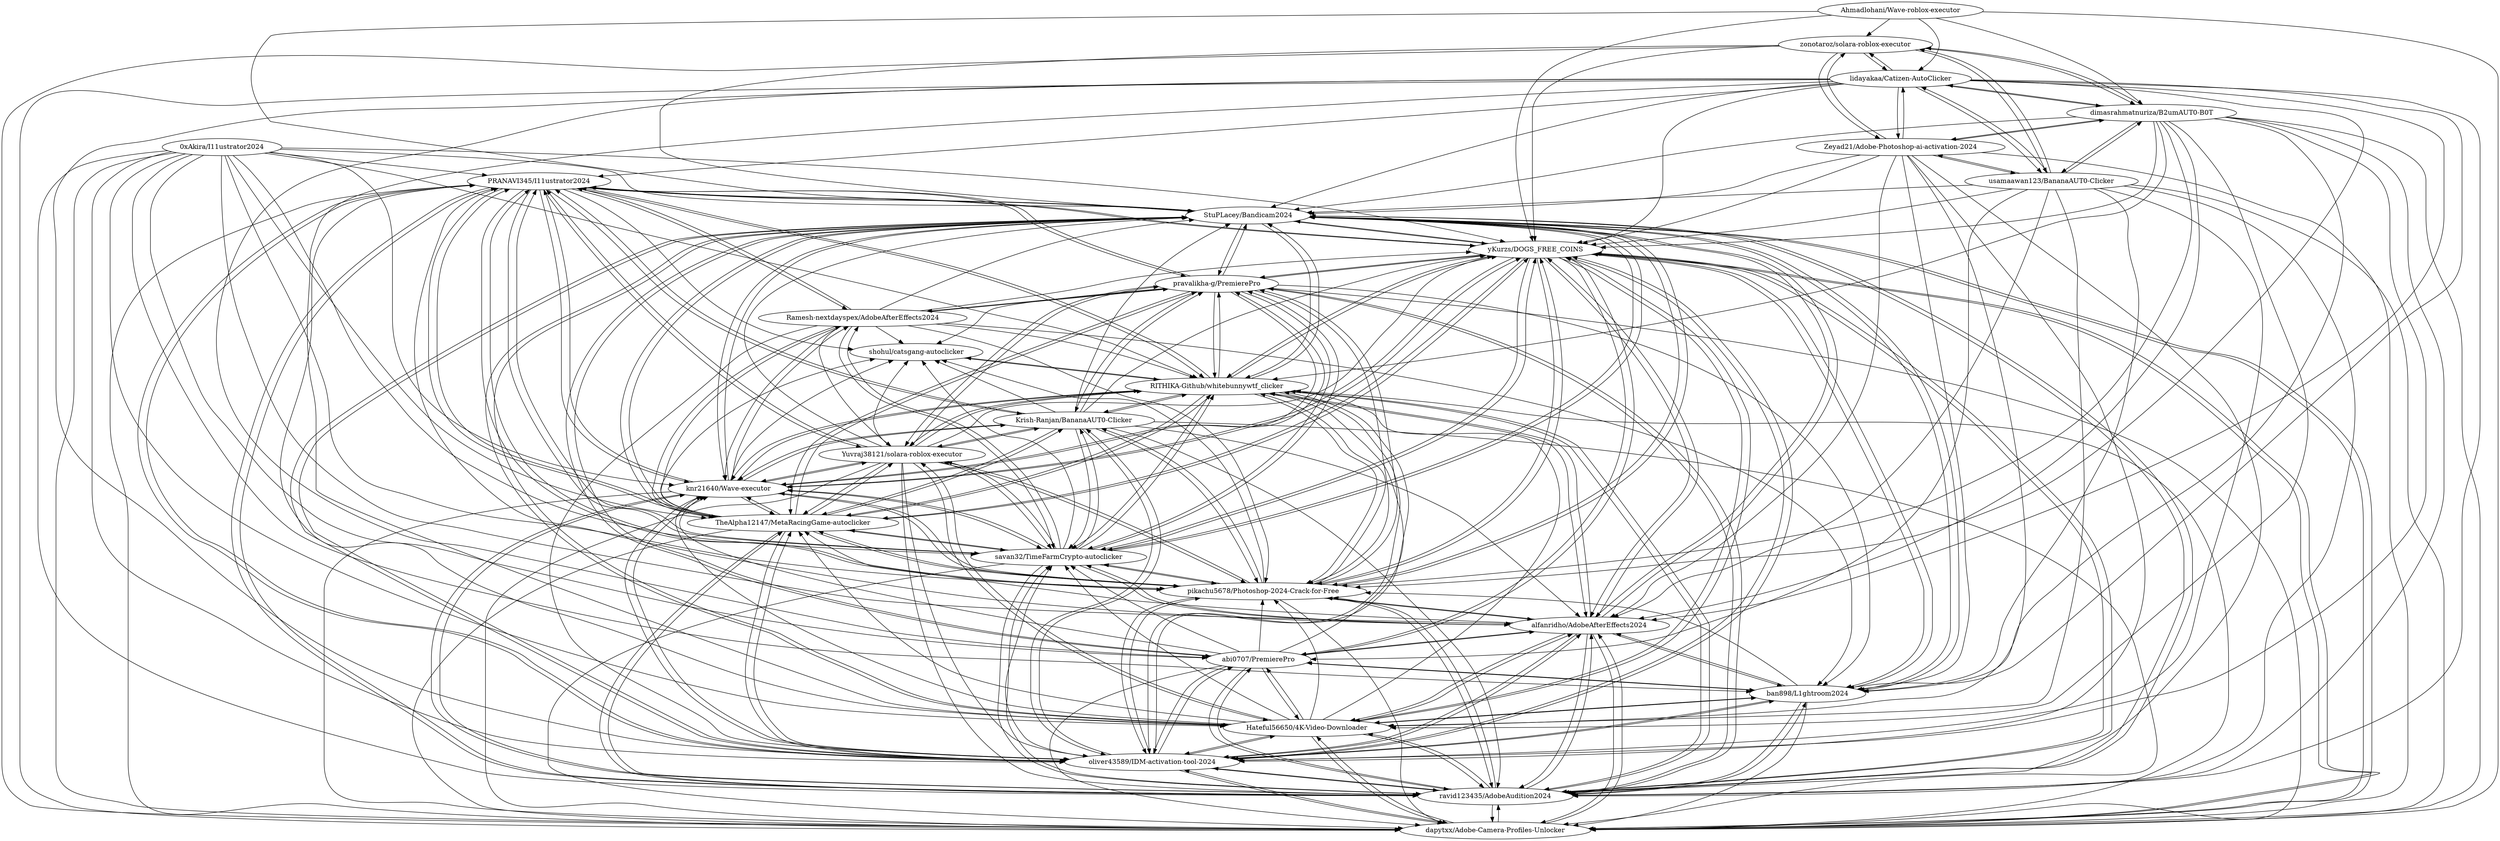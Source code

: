 digraph G {
"Ahmadlohani/Wave-roblox-executor" -> "zonotaroz/solara-roblox-executor"
"Ahmadlohani/Wave-roblox-executor" -> "lidayakaa/Catizen-AutoClicker"
"Ahmadlohani/Wave-roblox-executor" -> "StuPLacey/Bandicam2024"
"Ahmadlohani/Wave-roblox-executor" -> "yKurzs/DOGS_FREE_COINS"
"Ahmadlohani/Wave-roblox-executor" -> "dapytxx/Adobe-Camera-Profiles-Unlocker"
"Ahmadlohani/Wave-roblox-executor" -> "dimasrahmatnuriza/B2umAUT0-B0T"
"Zeyad21/Adobe-Photoshop-ai-activation-2024" -> "lidayakaa/Catizen-AutoClicker"
"Zeyad21/Adobe-Photoshop-ai-activation-2024" -> "zonotaroz/solara-roblox-executor"
"Zeyad21/Adobe-Photoshop-ai-activation-2024" -> "dimasrahmatnuriza/B2umAUT0-B0T"
"Zeyad21/Adobe-Photoshop-ai-activation-2024" -> "StuPLacey/Bandicam2024"
"Zeyad21/Adobe-Photoshop-ai-activation-2024" -> "usamaawan123/BananaAUT0-CIicker"
"Zeyad21/Adobe-Photoshop-ai-activation-2024" -> "yKurzs/DOGS_FREE_COINS"
"Zeyad21/Adobe-Photoshop-ai-activation-2024" -> "ravid123435/AdobeAudition2024"
"Zeyad21/Adobe-Photoshop-ai-activation-2024" -> "oliver43589/IDM-activation-tool-2024"
"Zeyad21/Adobe-Photoshop-ai-activation-2024" -> "Hateful56650/4K-Video-Downloader"
"Zeyad21/Adobe-Photoshop-ai-activation-2024" -> "dapytxx/Adobe-Camera-Profiles-Unlocker"
"Zeyad21/Adobe-Photoshop-ai-activation-2024" -> "ban898/L1ghtroom2024"
"Zeyad21/Adobe-Photoshop-ai-activation-2024" -> "alfanridho/AdobeAfterEffects2024"
"zonotaroz/solara-roblox-executor" -> "lidayakaa/Catizen-AutoClicker"
"zonotaroz/solara-roblox-executor" -> "usamaawan123/BananaAUT0-CIicker"
"zonotaroz/solara-roblox-executor" -> "dimasrahmatnuriza/B2umAUT0-B0T"
"zonotaroz/solara-roblox-executor" -> "dapytxx/Adobe-Camera-Profiles-Unlocker"
"zonotaroz/solara-roblox-executor" -> "Zeyad21/Adobe-Photoshop-ai-activation-2024"
"zonotaroz/solara-roblox-executor" -> "yKurzs/DOGS_FREE_COINS"
"zonotaroz/solara-roblox-executor" -> "StuPLacey/Bandicam2024"
"dimasrahmatnuriza/B2umAUT0-B0T" -> "lidayakaa/Catizen-AutoClicker"
"dimasrahmatnuriza/B2umAUT0-B0T" -> "zonotaroz/solara-roblox-executor"
"dimasrahmatnuriza/B2umAUT0-B0T" -> "yKurzs/DOGS_FREE_COINS"
"dimasrahmatnuriza/B2umAUT0-B0T" -> "StuPLacey/Bandicam2024"
"dimasrahmatnuriza/B2umAUT0-B0T" -> "Zeyad21/Adobe-Photoshop-ai-activation-2024"
"dimasrahmatnuriza/B2umAUT0-B0T" -> "usamaawan123/BananaAUT0-CIicker"
"dimasrahmatnuriza/B2umAUT0-B0T" -> "dapytxx/Adobe-Camera-Profiles-Unlocker"
"dimasrahmatnuriza/B2umAUT0-B0T" -> "ravid123435/AdobeAudition2024"
"dimasrahmatnuriza/B2umAUT0-B0T" -> "oliver43589/IDM-activation-tool-2024"
"dimasrahmatnuriza/B2umAUT0-B0T" -> "ban898/L1ghtroom2024"
"dimasrahmatnuriza/B2umAUT0-B0T" -> "alfanridho/AdobeAfterEffects2024"
"dimasrahmatnuriza/B2umAUT0-B0T" -> "Hateful56650/4K-Video-Downloader"
"dimasrahmatnuriza/B2umAUT0-B0T" -> "pikachu5678/Photoshop-2024-Crack-for-Free"
"dimasrahmatnuriza/B2umAUT0-B0T" -> "RITHIKA-Github/whitebunnywtf_clicker"
"lidayakaa/Catizen-AutoClicker" -> "dimasrahmatnuriza/B2umAUT0-B0T"
"lidayakaa/Catizen-AutoClicker" -> "zonotaroz/solara-roblox-executor"
"lidayakaa/Catizen-AutoClicker" -> "yKurzs/DOGS_FREE_COINS"
"lidayakaa/Catizen-AutoClicker" -> "StuPLacey/Bandicam2024"
"lidayakaa/Catizen-AutoClicker" -> "Zeyad21/Adobe-Photoshop-ai-activation-2024"
"lidayakaa/Catizen-AutoClicker" -> "usamaawan123/BananaAUT0-CIicker"
"lidayakaa/Catizen-AutoClicker" -> "dapytxx/Adobe-Camera-Profiles-Unlocker"
"lidayakaa/Catizen-AutoClicker" -> "ban898/L1ghtroom2024"
"lidayakaa/Catizen-AutoClicker" -> "Hateful56650/4K-Video-Downloader"
"lidayakaa/Catizen-AutoClicker" -> "ravid123435/AdobeAudition2024"
"lidayakaa/Catizen-AutoClicker" -> "oliver43589/IDM-activation-tool-2024"
"lidayakaa/Catizen-AutoClicker" -> "alfanridho/AdobeAfterEffects2024"
"lidayakaa/Catizen-AutoClicker" -> "pikachu5678/Photoshop-2024-Crack-for-Free"
"lidayakaa/Catizen-AutoClicker" -> "abi0707/PremierePro"
"lidayakaa/Catizen-AutoClicker" -> "PRANAVI345/I11ustrator2024"
"0xAkira/I11ustrator2024" -> "yKurzs/DOGS_FREE_COINS"
"0xAkira/I11ustrator2024" -> "StuPLacey/Bandicam2024"
"0xAkira/I11ustrator2024" -> "alfanridho/AdobeAfterEffects2024"
"0xAkira/I11ustrator2024" -> "dapytxx/Adobe-Camera-Profiles-Unlocker"
"0xAkira/I11ustrator2024" -> "ravid123435/AdobeAudition2024"
"0xAkira/I11ustrator2024" -> "oliver43589/IDM-activation-tool-2024"
"0xAkira/I11ustrator2024" -> "pikachu5678/Photoshop-2024-Crack-for-Free"
"0xAkira/I11ustrator2024" -> "Hateful56650/4K-Video-Downloader"
"0xAkira/I11ustrator2024" -> "ban898/L1ghtroom2024"
"0xAkira/I11ustrator2024" -> "RITHIKA-Github/whitebunnywtf_clicker"
"0xAkira/I11ustrator2024" -> "abi0707/PremierePro"
"0xAkira/I11ustrator2024" -> "PRANAVI345/I11ustrator2024"
"0xAkira/I11ustrator2024" -> "savan32/TimeFarmCrypto-autoclicker"
"0xAkira/I11ustrator2024" -> "TheAlpha12147/MetaRacingGame-autoclicker"
"0xAkira/I11ustrator2024" -> "knr21640/Wave-executor"
"abi0707/PremierePro" -> "yKurzs/DOGS_FREE_COINS"
"abi0707/PremierePro" -> "StuPLacey/Bandicam2024"
"abi0707/PremierePro" -> "dapytxx/Adobe-Camera-Profiles-Unlocker"
"abi0707/PremierePro" -> "ravid123435/AdobeAudition2024"
"abi0707/PremierePro" -> "oliver43589/IDM-activation-tool-2024"
"abi0707/PremierePro" -> "ban898/L1ghtroom2024"
"abi0707/PremierePro" -> "alfanridho/AdobeAfterEffects2024"
"abi0707/PremierePro" -> "Hateful56650/4K-Video-Downloader"
"abi0707/PremierePro" -> "pikachu5678/Photoshop-2024-Crack-for-Free"
"abi0707/PremierePro" -> "knr21640/Wave-executor"
"abi0707/PremierePro" -> "RITHIKA-Github/whitebunnywtf_clicker"
"abi0707/PremierePro" -> "savan32/TimeFarmCrypto-autoclicker"
"alfanridho/AdobeAfterEffects2024" -> "dapytxx/Adobe-Camera-Profiles-Unlocker"
"alfanridho/AdobeAfterEffects2024" -> "yKurzs/DOGS_FREE_COINS"
"alfanridho/AdobeAfterEffects2024" -> "StuPLacey/Bandicam2024"
"alfanridho/AdobeAfterEffects2024" -> "ravid123435/AdobeAudition2024"
"alfanridho/AdobeAfterEffects2024" -> "oliver43589/IDM-activation-tool-2024"
"alfanridho/AdobeAfterEffects2024" -> "Hateful56650/4K-Video-Downloader"
"alfanridho/AdobeAfterEffects2024" -> "ban898/L1ghtroom2024"
"alfanridho/AdobeAfterEffects2024" -> "pikachu5678/Photoshop-2024-Crack-for-Free"
"alfanridho/AdobeAfterEffects2024" -> "RITHIKA-Github/whitebunnywtf_clicker"
"alfanridho/AdobeAfterEffects2024" -> "abi0707/PremierePro"
"alfanridho/AdobeAfterEffects2024" -> "savan32/TimeFarmCrypto-autoclicker"
"alfanridho/AdobeAfterEffects2024" -> "PRANAVI345/I11ustrator2024"
"alfanridho/AdobeAfterEffects2024" -> "TheAlpha12147/MetaRacingGame-autoclicker"
"ravid123435/AdobeAudition2024" -> "StuPLacey/Bandicam2024"
"ravid123435/AdobeAudition2024" -> "yKurzs/DOGS_FREE_COINS"
"ravid123435/AdobeAudition2024" -> "dapytxx/Adobe-Camera-Profiles-Unlocker"
"ravid123435/AdobeAudition2024" -> "oliver43589/IDM-activation-tool-2024"
"ravid123435/AdobeAudition2024" -> "ban898/L1ghtroom2024"
"ravid123435/AdobeAudition2024" -> "alfanridho/AdobeAfterEffects2024"
"ravid123435/AdobeAudition2024" -> "Hateful56650/4K-Video-Downloader"
"ravid123435/AdobeAudition2024" -> "pikachu5678/Photoshop-2024-Crack-for-Free"
"ravid123435/AdobeAudition2024" -> "abi0707/PremierePro"
"ravid123435/AdobeAudition2024" -> "RITHIKA-Github/whitebunnywtf_clicker"
"ravid123435/AdobeAudition2024" -> "knr21640/Wave-executor"
"ravid123435/AdobeAudition2024" -> "PRANAVI345/I11ustrator2024"
"ravid123435/AdobeAudition2024" -> "TheAlpha12147/MetaRacingGame-autoclicker"
"ravid123435/AdobeAudition2024" -> "savan32/TimeFarmCrypto-autoclicker"
"ravid123435/AdobeAudition2024" -> "pravalikha-g/PremierePro"
"dapytxx/Adobe-Camera-Profiles-Unlocker" -> "yKurzs/DOGS_FREE_COINS"
"dapytxx/Adobe-Camera-Profiles-Unlocker" -> "StuPLacey/Bandicam2024"
"dapytxx/Adobe-Camera-Profiles-Unlocker" -> "alfanridho/AdobeAfterEffects2024"
"dapytxx/Adobe-Camera-Profiles-Unlocker" -> "ravid123435/AdobeAudition2024"
"dapytxx/Adobe-Camera-Profiles-Unlocker" -> "oliver43589/IDM-activation-tool-2024"
"dapytxx/Adobe-Camera-Profiles-Unlocker" -> "Hateful56650/4K-Video-Downloader"
"Hateful56650/4K-Video-Downloader" -> "yKurzs/DOGS_FREE_COINS"
"Hateful56650/4K-Video-Downloader" -> "StuPLacey/Bandicam2024"
"Hateful56650/4K-Video-Downloader" -> "dapytxx/Adobe-Camera-Profiles-Unlocker"
"Hateful56650/4K-Video-Downloader" -> "ravid123435/AdobeAudition2024"
"Hateful56650/4K-Video-Downloader" -> "oliver43589/IDM-activation-tool-2024"
"Hateful56650/4K-Video-Downloader" -> "alfanridho/AdobeAfterEffects2024"
"Hateful56650/4K-Video-Downloader" -> "ban898/L1ghtroom2024"
"Hateful56650/4K-Video-Downloader" -> "pikachu5678/Photoshop-2024-Crack-for-Free"
"Hateful56650/4K-Video-Downloader" -> "abi0707/PremierePro"
"Hateful56650/4K-Video-Downloader" -> "RITHIKA-Github/whitebunnywtf_clicker"
"Hateful56650/4K-Video-Downloader" -> "PRANAVI345/I11ustrator2024"
"Hateful56650/4K-Video-Downloader" -> "TheAlpha12147/MetaRacingGame-autoclicker"
"Hateful56650/4K-Video-Downloader" -> "Yuvraj38121/solara-roblox-executor"
"Hateful56650/4K-Video-Downloader" -> "savan32/TimeFarmCrypto-autoclicker"
"Hateful56650/4K-Video-Downloader" -> "knr21640/Wave-executor"
"oliver43589/IDM-activation-tool-2024" -> "yKurzs/DOGS_FREE_COINS"
"oliver43589/IDM-activation-tool-2024" -> "StuPLacey/Bandicam2024"
"oliver43589/IDM-activation-tool-2024" -> "dapytxx/Adobe-Camera-Profiles-Unlocker"
"oliver43589/IDM-activation-tool-2024" -> "ravid123435/AdobeAudition2024"
"oliver43589/IDM-activation-tool-2024" -> "ban898/L1ghtroom2024"
"oliver43589/IDM-activation-tool-2024" -> "RITHIKA-Github/whitebunnywtf_clicker"
"oliver43589/IDM-activation-tool-2024" -> "alfanridho/AdobeAfterEffects2024"
"oliver43589/IDM-activation-tool-2024" -> "Hateful56650/4K-Video-Downloader"
"oliver43589/IDM-activation-tool-2024" -> "abi0707/PremierePro"
"oliver43589/IDM-activation-tool-2024" -> "pikachu5678/Photoshop-2024-Crack-for-Free"
"oliver43589/IDM-activation-tool-2024" -> "PRANAVI345/I11ustrator2024"
"oliver43589/IDM-activation-tool-2024" -> "TheAlpha12147/MetaRacingGame-autoclicker"
"oliver43589/IDM-activation-tool-2024" -> "savan32/TimeFarmCrypto-autoclicker"
"oliver43589/IDM-activation-tool-2024" -> "knr21640/Wave-executor"
"oliver43589/IDM-activation-tool-2024" -> "Krish-Ranjan/BananaAUT0-CIicker"
"StuPLacey/Bandicam2024" -> "yKurzs/DOGS_FREE_COINS"
"StuPLacey/Bandicam2024" -> "ravid123435/AdobeAudition2024"
"StuPLacey/Bandicam2024" -> "dapytxx/Adobe-Camera-Profiles-Unlocker"
"StuPLacey/Bandicam2024" -> "oliver43589/IDM-activation-tool-2024"
"StuPLacey/Bandicam2024" -> "alfanridho/AdobeAfterEffects2024"
"StuPLacey/Bandicam2024" -> "Hateful56650/4K-Video-Downloader"
"StuPLacey/Bandicam2024" -> "ban898/L1ghtroom2024"
"StuPLacey/Bandicam2024" -> "pikachu5678/Photoshop-2024-Crack-for-Free"
"StuPLacey/Bandicam2024" -> "abi0707/PremierePro"
"StuPLacey/Bandicam2024" -> "RITHIKA-Github/whitebunnywtf_clicker"
"StuPLacey/Bandicam2024" -> "knr21640/Wave-executor"
"StuPLacey/Bandicam2024" -> "PRANAVI345/I11ustrator2024"
"StuPLacey/Bandicam2024" -> "TheAlpha12147/MetaRacingGame-autoclicker"
"StuPLacey/Bandicam2024" -> "savan32/TimeFarmCrypto-autoclicker"
"StuPLacey/Bandicam2024" -> "pravalikha-g/PremierePro"
"yKurzs/DOGS_FREE_COINS" -> "StuPLacey/Bandicam2024"
"yKurzs/DOGS_FREE_COINS" -> "dapytxx/Adobe-Camera-Profiles-Unlocker"
"yKurzs/DOGS_FREE_COINS" -> "ravid123435/AdobeAudition2024"
"yKurzs/DOGS_FREE_COINS" -> "oliver43589/IDM-activation-tool-2024"
"yKurzs/DOGS_FREE_COINS" -> "alfanridho/AdobeAfterEffects2024"
"yKurzs/DOGS_FREE_COINS" -> "Hateful56650/4K-Video-Downloader"
"yKurzs/DOGS_FREE_COINS" -> "ban898/L1ghtroom2024"
"yKurzs/DOGS_FREE_COINS" -> "pikachu5678/Photoshop-2024-Crack-for-Free"
"yKurzs/DOGS_FREE_COINS" -> "abi0707/PremierePro"
"yKurzs/DOGS_FREE_COINS" -> "RITHIKA-Github/whitebunnywtf_clicker"
"yKurzs/DOGS_FREE_COINS" -> "PRANAVI345/I11ustrator2024"
"yKurzs/DOGS_FREE_COINS" -> "TheAlpha12147/MetaRacingGame-autoclicker"
"yKurzs/DOGS_FREE_COINS" -> "savan32/TimeFarmCrypto-autoclicker"
"yKurzs/DOGS_FREE_COINS" -> "knr21640/Wave-executor"
"yKurzs/DOGS_FREE_COINS" -> "pravalikha-g/PremierePro"
"Yuvraj38121/solara-roblox-executor" -> "pikachu5678/Photoshop-2024-Crack-for-Free"
"Yuvraj38121/solara-roblox-executor" -> "RITHIKA-Github/whitebunnywtf_clicker"
"Yuvraj38121/solara-roblox-executor" -> "knr21640/Wave-executor"
"Yuvraj38121/solara-roblox-executor" -> "PRANAVI345/I11ustrator2024"
"Yuvraj38121/solara-roblox-executor" -> "TheAlpha12147/MetaRacingGame-autoclicker"
"Yuvraj38121/solara-roblox-executor" -> "Krish-Ranjan/BananaAUT0-CIicker"
"Yuvraj38121/solara-roblox-executor" -> "savan32/TimeFarmCrypto-autoclicker"
"Yuvraj38121/solara-roblox-executor" -> "yKurzs/DOGS_FREE_COINS"
"Yuvraj38121/solara-roblox-executor" -> "StuPLacey/Bandicam2024"
"Yuvraj38121/solara-roblox-executor" -> "pravalikha-g/PremierePro"
"Yuvraj38121/solara-roblox-executor" -> "shohul/catsgang-autoclicker"
"Yuvraj38121/solara-roblox-executor" -> "Hateful56650/4K-Video-Downloader"
"Yuvraj38121/solara-roblox-executor" -> "dapytxx/Adobe-Camera-Profiles-Unlocker"
"Yuvraj38121/solara-roblox-executor" -> "ravid123435/AdobeAudition2024"
"Yuvraj38121/solara-roblox-executor" -> "oliver43589/IDM-activation-tool-2024"
"knr21640/Wave-executor" -> "pikachu5678/Photoshop-2024-Crack-for-Free"
"knr21640/Wave-executor" -> "RITHIKA-Github/whitebunnywtf_clicker"
"knr21640/Wave-executor" -> "PRANAVI345/I11ustrator2024"
"knr21640/Wave-executor" -> "TheAlpha12147/MetaRacingGame-autoclicker"
"knr21640/Wave-executor" -> "StuPLacey/Bandicam2024"
"knr21640/Wave-executor" -> "savan32/TimeFarmCrypto-autoclicker"
"knr21640/Wave-executor" -> "pravalikha-g/PremierePro"
"knr21640/Wave-executor" -> "yKurzs/DOGS_FREE_COINS"
"knr21640/Wave-executor" -> "Yuvraj38121/solara-roblox-executor"
"knr21640/Wave-executor" -> "Krish-Ranjan/BananaAUT0-CIicker"
"knr21640/Wave-executor" -> "shohul/catsgang-autoclicker"
"knr21640/Wave-executor" -> "ravid123435/AdobeAudition2024"
"knr21640/Wave-executor" -> "dapytxx/Adobe-Camera-Profiles-Unlocker"
"knr21640/Wave-executor" -> "Ramesh-nextdayspex/AdobeAfterEffects2024"
"knr21640/Wave-executor" -> "oliver43589/IDM-activation-tool-2024"
"Krish-Ranjan/BananaAUT0-CIicker" -> "pikachu5678/Photoshop-2024-Crack-for-Free"
"Krish-Ranjan/BananaAUT0-CIicker" -> "savan32/TimeFarmCrypto-autoclicker"
"Krish-Ranjan/BananaAUT0-CIicker" -> "RITHIKA-Github/whitebunnywtf_clicker"
"Krish-Ranjan/BananaAUT0-CIicker" -> "Yuvraj38121/solara-roblox-executor"
"Krish-Ranjan/BananaAUT0-CIicker" -> "knr21640/Wave-executor"
"Krish-Ranjan/BananaAUT0-CIicker" -> "PRANAVI345/I11ustrator2024"
"Krish-Ranjan/BananaAUT0-CIicker" -> "TheAlpha12147/MetaRacingGame-autoclicker"
"Krish-Ranjan/BananaAUT0-CIicker" -> "pravalikha-g/PremierePro"
"Krish-Ranjan/BananaAUT0-CIicker" -> "yKurzs/DOGS_FREE_COINS"
"Krish-Ranjan/BananaAUT0-CIicker" -> "StuPLacey/Bandicam2024"
"Krish-Ranjan/BananaAUT0-CIicker" -> "shohul/catsgang-autoclicker"
"Krish-Ranjan/BananaAUT0-CIicker" -> "dapytxx/Adobe-Camera-Profiles-Unlocker"
"Krish-Ranjan/BananaAUT0-CIicker" -> "oliver43589/IDM-activation-tool-2024"
"Krish-Ranjan/BananaAUT0-CIicker" -> "alfanridho/AdobeAfterEffects2024"
"Krish-Ranjan/BananaAUT0-CIicker" -> "ravid123435/AdobeAudition2024"
"pikachu5678/Photoshop-2024-Crack-for-Free" -> "RITHIKA-Github/whitebunnywtf_clicker"
"pikachu5678/Photoshop-2024-Crack-for-Free" -> "savan32/TimeFarmCrypto-autoclicker"
"pikachu5678/Photoshop-2024-Crack-for-Free" -> "PRANAVI345/I11ustrator2024"
"pikachu5678/Photoshop-2024-Crack-for-Free" -> "TheAlpha12147/MetaRacingGame-autoclicker"
"pikachu5678/Photoshop-2024-Crack-for-Free" -> "yKurzs/DOGS_FREE_COINS"
"pikachu5678/Photoshop-2024-Crack-for-Free" -> "knr21640/Wave-executor"
"pikachu5678/Photoshop-2024-Crack-for-Free" -> "StuPLacey/Bandicam2024"
"pikachu5678/Photoshop-2024-Crack-for-Free" -> "pravalikha-g/PremierePro"
"pikachu5678/Photoshop-2024-Crack-for-Free" -> "shohul/catsgang-autoclicker"
"pikachu5678/Photoshop-2024-Crack-for-Free" -> "Yuvraj38121/solara-roblox-executor"
"pikachu5678/Photoshop-2024-Crack-for-Free" -> "Krish-Ranjan/BananaAUT0-CIicker"
"pikachu5678/Photoshop-2024-Crack-for-Free" -> "dapytxx/Adobe-Camera-Profiles-Unlocker"
"pikachu5678/Photoshop-2024-Crack-for-Free" -> "ravid123435/AdobeAudition2024"
"pikachu5678/Photoshop-2024-Crack-for-Free" -> "oliver43589/IDM-activation-tool-2024"
"pikachu5678/Photoshop-2024-Crack-for-Free" -> "alfanridho/AdobeAfterEffects2024"
"PRANAVI345/I11ustrator2024" -> "pikachu5678/Photoshop-2024-Crack-for-Free"
"PRANAVI345/I11ustrator2024" -> "RITHIKA-Github/whitebunnywtf_clicker"
"PRANAVI345/I11ustrator2024" -> "TheAlpha12147/MetaRacingGame-autoclicker"
"PRANAVI345/I11ustrator2024" -> "savan32/TimeFarmCrypto-autoclicker"
"PRANAVI345/I11ustrator2024" -> "pravalikha-g/PremierePro"
"PRANAVI345/I11ustrator2024" -> "yKurzs/DOGS_FREE_COINS"
"PRANAVI345/I11ustrator2024" -> "knr21640/Wave-executor"
"PRANAVI345/I11ustrator2024" -> "shohul/catsgang-autoclicker"
"PRANAVI345/I11ustrator2024" -> "Ramesh-nextdayspex/AdobeAfterEffects2024"
"PRANAVI345/I11ustrator2024" -> "StuPLacey/Bandicam2024"
"PRANAVI345/I11ustrator2024" -> "Yuvraj38121/solara-roblox-executor"
"PRANAVI345/I11ustrator2024" -> "Krish-Ranjan/BananaAUT0-CIicker"
"PRANAVI345/I11ustrator2024" -> "dapytxx/Adobe-Camera-Profiles-Unlocker"
"PRANAVI345/I11ustrator2024" -> "ravid123435/AdobeAudition2024"
"PRANAVI345/I11ustrator2024" -> "oliver43589/IDM-activation-tool-2024"
"pravalikha-g/PremierePro" -> "pikachu5678/Photoshop-2024-Crack-for-Free"
"pravalikha-g/PremierePro" -> "RITHIKA-Github/whitebunnywtf_clicker"
"pravalikha-g/PremierePro" -> "shohul/catsgang-autoclicker"
"pravalikha-g/PremierePro" -> "PRANAVI345/I11ustrator2024"
"pravalikha-g/PremierePro" -> "TheAlpha12147/MetaRacingGame-autoclicker"
"pravalikha-g/PremierePro" -> "savan32/TimeFarmCrypto-autoclicker"
"pravalikha-g/PremierePro" -> "knr21640/Wave-executor"
"pravalikha-g/PremierePro" -> "yKurzs/DOGS_FREE_COINS"
"pravalikha-g/PremierePro" -> "StuPLacey/Bandicam2024"
"pravalikha-g/PremierePro" -> "Krish-Ranjan/BananaAUT0-CIicker"
"pravalikha-g/PremierePro" -> "Yuvraj38121/solara-roblox-executor"
"pravalikha-g/PremierePro" -> "Ramesh-nextdayspex/AdobeAfterEffects2024"
"pravalikha-g/PremierePro" -> "dapytxx/Adobe-Camera-Profiles-Unlocker"
"pravalikha-g/PremierePro" -> "ravid123435/AdobeAudition2024"
"pravalikha-g/PremierePro" -> "ban898/L1ghtroom2024"
"Ramesh-nextdayspex/AdobeAfterEffects2024" -> "PRANAVI345/I11ustrator2024"
"Ramesh-nextdayspex/AdobeAfterEffects2024" -> "pikachu5678/Photoshop-2024-Crack-for-Free"
"Ramesh-nextdayspex/AdobeAfterEffects2024" -> "RITHIKA-Github/whitebunnywtf_clicker"
"Ramesh-nextdayspex/AdobeAfterEffects2024" -> "pravalikha-g/PremierePro"
"Ramesh-nextdayspex/AdobeAfterEffects2024" -> "TheAlpha12147/MetaRacingGame-autoclicker"
"Ramesh-nextdayspex/AdobeAfterEffects2024" -> "shohul/catsgang-autoclicker"
"Ramesh-nextdayspex/AdobeAfterEffects2024" -> "savan32/TimeFarmCrypto-autoclicker"
"Ramesh-nextdayspex/AdobeAfterEffects2024" -> "knr21640/Wave-executor"
"Ramesh-nextdayspex/AdobeAfterEffects2024" -> "yKurzs/DOGS_FREE_COINS"
"Ramesh-nextdayspex/AdobeAfterEffects2024" -> "StuPLacey/Bandicam2024"
"Ramesh-nextdayspex/AdobeAfterEffects2024" -> "oliver43589/IDM-activation-tool-2024"
"Ramesh-nextdayspex/AdobeAfterEffects2024" -> "Yuvraj38121/solara-roblox-executor"
"Ramesh-nextdayspex/AdobeAfterEffects2024" -> "ban898/L1ghtroom2024"
"RITHIKA-Github/whitebunnywtf_clicker" -> "pikachu5678/Photoshop-2024-Crack-for-Free"
"RITHIKA-Github/whitebunnywtf_clicker" -> "PRANAVI345/I11ustrator2024"
"RITHIKA-Github/whitebunnywtf_clicker" -> "TheAlpha12147/MetaRacingGame-autoclicker"
"RITHIKA-Github/whitebunnywtf_clicker" -> "savan32/TimeFarmCrypto-autoclicker"
"RITHIKA-Github/whitebunnywtf_clicker" -> "shohul/catsgang-autoclicker"
"RITHIKA-Github/whitebunnywtf_clicker" -> "pravalikha-g/PremierePro"
"RITHIKA-Github/whitebunnywtf_clicker" -> "yKurzs/DOGS_FREE_COINS"
"RITHIKA-Github/whitebunnywtf_clicker" -> "knr21640/Wave-executor"
"RITHIKA-Github/whitebunnywtf_clicker" -> "StuPLacey/Bandicam2024"
"RITHIKA-Github/whitebunnywtf_clicker" -> "Yuvraj38121/solara-roblox-executor"
"RITHIKA-Github/whitebunnywtf_clicker" -> "oliver43589/IDM-activation-tool-2024"
"RITHIKA-Github/whitebunnywtf_clicker" -> "Krish-Ranjan/BananaAUT0-CIicker"
"RITHIKA-Github/whitebunnywtf_clicker" -> "dapytxx/Adobe-Camera-Profiles-Unlocker"
"RITHIKA-Github/whitebunnywtf_clicker" -> "ravid123435/AdobeAudition2024"
"RITHIKA-Github/whitebunnywtf_clicker" -> "alfanridho/AdobeAfterEffects2024"
"savan32/TimeFarmCrypto-autoclicker" -> "pikachu5678/Photoshop-2024-Crack-for-Free"
"savan32/TimeFarmCrypto-autoclicker" -> "RITHIKA-Github/whitebunnywtf_clicker"
"savan32/TimeFarmCrypto-autoclicker" -> "PRANAVI345/I11ustrator2024"
"savan32/TimeFarmCrypto-autoclicker" -> "TheAlpha12147/MetaRacingGame-autoclicker"
"savan32/TimeFarmCrypto-autoclicker" -> "pravalikha-g/PremierePro"
"savan32/TimeFarmCrypto-autoclicker" -> "yKurzs/DOGS_FREE_COINS"
"savan32/TimeFarmCrypto-autoclicker" -> "knr21640/Wave-executor"
"savan32/TimeFarmCrypto-autoclicker" -> "Krish-Ranjan/BananaAUT0-CIicker"
"savan32/TimeFarmCrypto-autoclicker" -> "shohul/catsgang-autoclicker"
"savan32/TimeFarmCrypto-autoclicker" -> "StuPLacey/Bandicam2024"
"savan32/TimeFarmCrypto-autoclicker" -> "Yuvraj38121/solara-roblox-executor"
"savan32/TimeFarmCrypto-autoclicker" -> "dapytxx/Adobe-Camera-Profiles-Unlocker"
"savan32/TimeFarmCrypto-autoclicker" -> "ravid123435/AdobeAudition2024"
"savan32/TimeFarmCrypto-autoclicker" -> "alfanridho/AdobeAfterEffects2024"
"savan32/TimeFarmCrypto-autoclicker" -> "Ramesh-nextdayspex/AdobeAfterEffects2024"
"shohul/catsgang-autoclicker" -> "RITHIKA-Github/whitebunnywtf_clicker"
"TheAlpha12147/MetaRacingGame-autoclicker" -> "pikachu5678/Photoshop-2024-Crack-for-Free"
"TheAlpha12147/MetaRacingGame-autoclicker" -> "RITHIKA-Github/whitebunnywtf_clicker"
"TheAlpha12147/MetaRacingGame-autoclicker" -> "PRANAVI345/I11ustrator2024"
"TheAlpha12147/MetaRacingGame-autoclicker" -> "savan32/TimeFarmCrypto-autoclicker"
"TheAlpha12147/MetaRacingGame-autoclicker" -> "pravalikha-g/PremierePro"
"TheAlpha12147/MetaRacingGame-autoclicker" -> "yKurzs/DOGS_FREE_COINS"
"TheAlpha12147/MetaRacingGame-autoclicker" -> "knr21640/Wave-executor"
"TheAlpha12147/MetaRacingGame-autoclicker" -> "shohul/catsgang-autoclicker"
"TheAlpha12147/MetaRacingGame-autoclicker" -> "StuPLacey/Bandicam2024"
"TheAlpha12147/MetaRacingGame-autoclicker" -> "Yuvraj38121/solara-roblox-executor"
"TheAlpha12147/MetaRacingGame-autoclicker" -> "dapytxx/Adobe-Camera-Profiles-Unlocker"
"TheAlpha12147/MetaRacingGame-autoclicker" -> "Krish-Ranjan/BananaAUT0-CIicker"
"TheAlpha12147/MetaRacingGame-autoclicker" -> "ravid123435/AdobeAudition2024"
"TheAlpha12147/MetaRacingGame-autoclicker" -> "Ramesh-nextdayspex/AdobeAfterEffects2024"
"TheAlpha12147/MetaRacingGame-autoclicker" -> "oliver43589/IDM-activation-tool-2024"
"usamaawan123/BananaAUT0-CIicker" -> "lidayakaa/Catizen-AutoClicker"
"usamaawan123/BananaAUT0-CIicker" -> "zonotaroz/solara-roblox-executor"
"usamaawan123/BananaAUT0-CIicker" -> "dimasrahmatnuriza/B2umAUT0-B0T"
"usamaawan123/BananaAUT0-CIicker" -> "ban898/L1ghtroom2024"
"usamaawan123/BananaAUT0-CIicker" -> "yKurzs/DOGS_FREE_COINS"
"usamaawan123/BananaAUT0-CIicker" -> "Zeyad21/Adobe-Photoshop-ai-activation-2024"
"usamaawan123/BananaAUT0-CIicker" -> "StuPLacey/Bandicam2024"
"usamaawan123/BananaAUT0-CIicker" -> "dapytxx/Adobe-Camera-Profiles-Unlocker"
"usamaawan123/BananaAUT0-CIicker" -> "Hateful56650/4K-Video-Downloader"
"usamaawan123/BananaAUT0-CIicker" -> "ravid123435/AdobeAudition2024"
"usamaawan123/BananaAUT0-CIicker" -> "oliver43589/IDM-activation-tool-2024"
"usamaawan123/BananaAUT0-CIicker" -> "abi0707/PremierePro"
"usamaawan123/BananaAUT0-CIicker" -> "alfanridho/AdobeAfterEffects2024"
"ban898/L1ghtroom2024" -> "yKurzs/DOGS_FREE_COINS"
"ban898/L1ghtroom2024" -> "StuPLacey/Bandicam2024"
"ban898/L1ghtroom2024" -> "ravid123435/AdobeAudition2024"
"ban898/L1ghtroom2024" -> "dapytxx/Adobe-Camera-Profiles-Unlocker"
"ban898/L1ghtroom2024" -> "oliver43589/IDM-activation-tool-2024"
"ban898/L1ghtroom2024" -> "alfanridho/AdobeAfterEffects2024"
"ban898/L1ghtroom2024" -> "Hateful56650/4K-Video-Downloader"
"ban898/L1ghtroom2024" -> "abi0707/PremierePro"
"ban898/L1ghtroom2024" -> "pikachu5678/Photoshop-2024-Crack-for-Free"
"Ahmadlohani/Wave-roblox-executor" ["l"="4.253,46.217"]
"zonotaroz/solara-roblox-executor" ["l"="4.261,46.237"]
"lidayakaa/Catizen-AutoClicker" ["l"="4.281,46.23"]
"StuPLacey/Bandicam2024" ["l"="4.297,46.216"]
"yKurzs/DOGS_FREE_COINS" ["l"="4.298,46.209"]
"dapytxx/Adobe-Camera-Profiles-Unlocker" ["l"="4.285,46.211"]
"dimasrahmatnuriza/B2umAUT0-B0T" ["l"="4.292,46.236"]
"Zeyad21/Adobe-Photoshop-ai-activation-2024" ["l"="4.27,46.225"]
"usamaawan123/BananaAUT0-CIicker" ["l"="4.281,46.241"]
"ravid123435/AdobeAudition2024" ["l"="4.307,46.217"]
"oliver43589/IDM-activation-tool-2024" ["l"="4.317,46.222"]
"Hateful56650/4K-Video-Downloader" ["l"="4.305,46.225"]
"ban898/L1ghtroom2024" ["l"="4.281,46.219"]
"alfanridho/AdobeAfterEffects2024" ["l"="4.295,46.224"]
"pikachu5678/Photoshop-2024-Crack-for-Free" ["l"="4.312,46.21"]
"RITHIKA-Github/whitebunnywtf_clicker" ["l"="4.324,46.209"]
"abi0707/PremierePro" ["l"="4.311,46.233"]
"PRANAVI345/I11ustrator2024" ["l"="4.325,46.215"]
"0xAkira/I11ustrator2024" ["l"="4.287,46.2"]
"savan32/TimeFarmCrypto-autoclicker" ["l"="4.312,46.204"]
"TheAlpha12147/MetaRacingGame-autoclicker" ["l"="4.324,46.201"]
"knr21640/Wave-executor" ["l"="4.305,46.199"]
"pravalikha-g/PremierePro" ["l"="4.318,46.193"]
"Yuvraj38121/solara-roblox-executor" ["l"="4.335,46.204"]
"Krish-Ranjan/BananaAUT0-CIicker" ["l"="4.338,46.212"]
"shohul/catsgang-autoclicker" ["l"="4.341,46.19"]
"Ramesh-nextdayspex/AdobeAfterEffects2024" ["l"="4.307,46.189"]
}